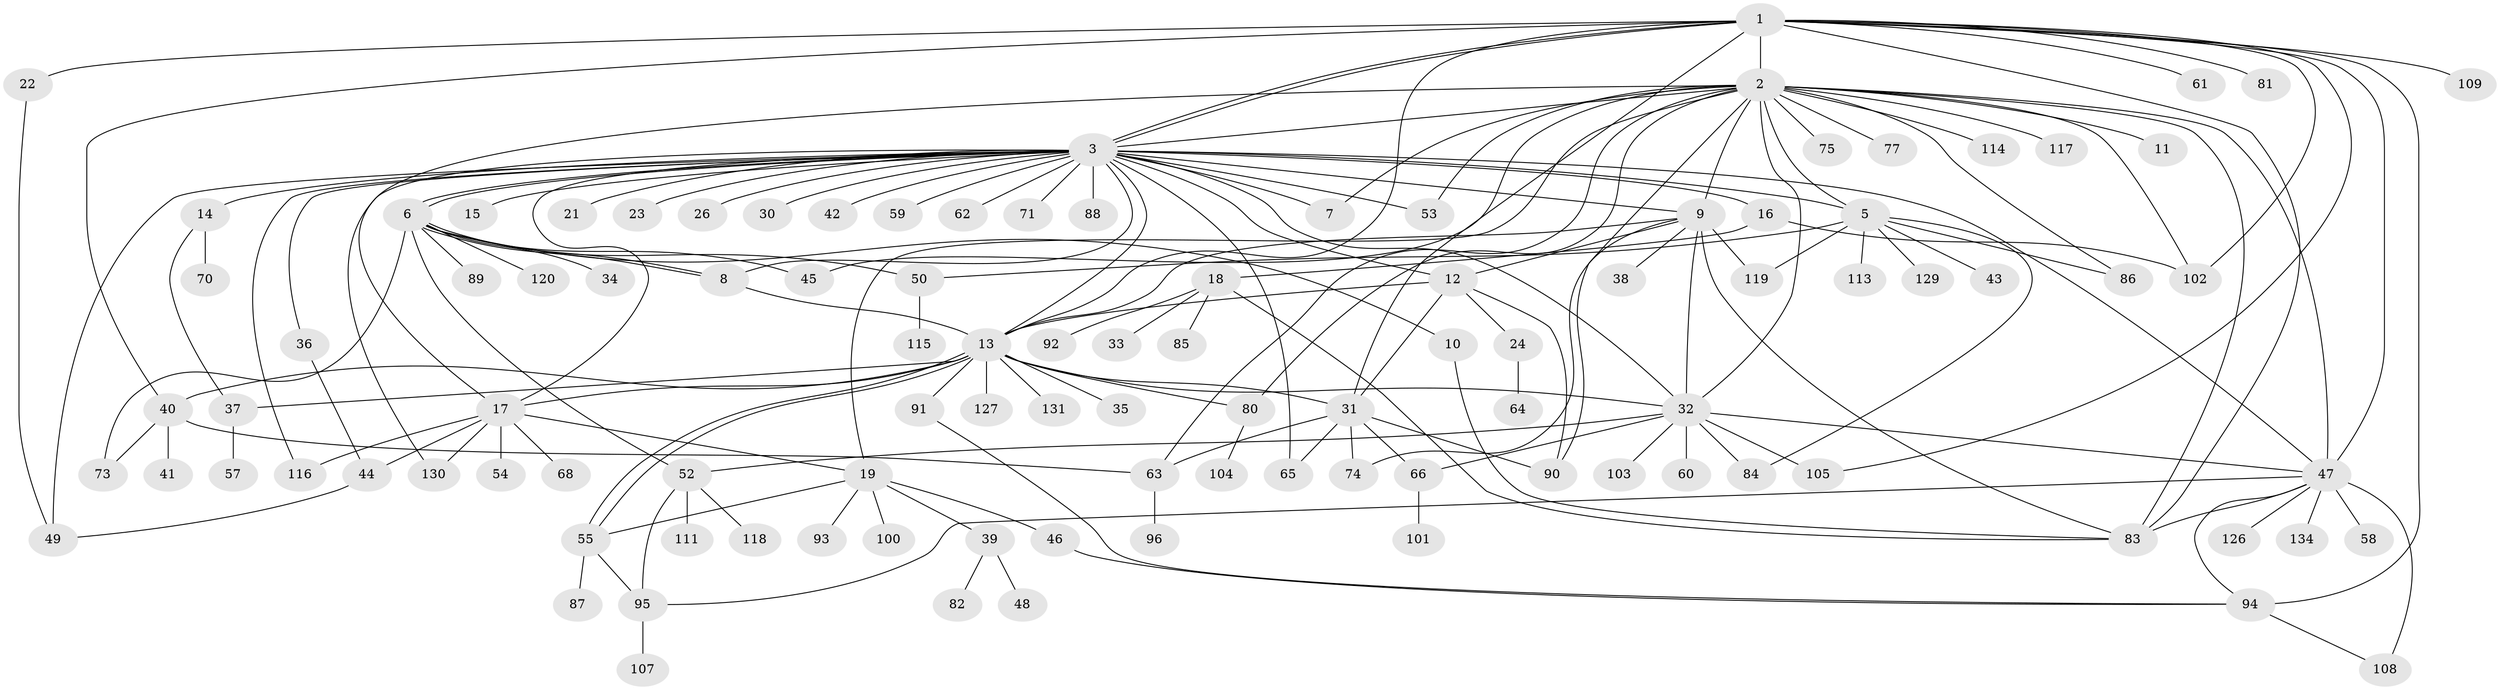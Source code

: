 // Generated by graph-tools (version 1.1) at 2025/51/02/27/25 19:51:57]
// undirected, 106 vertices, 168 edges
graph export_dot {
graph [start="1"]
  node [color=gray90,style=filled];
  1 [super="+123"];
  2 [super="+25"];
  3 [super="+4"];
  5 [super="+28"];
  6 [super="+122"];
  7;
  8;
  9 [super="+20"];
  10;
  11;
  12 [super="+125"];
  13 [super="+27"];
  14 [super="+97"];
  15;
  16 [super="+79"];
  17 [super="+78"];
  18;
  19 [super="+29"];
  21;
  22 [super="+69"];
  23;
  24;
  26;
  30;
  31 [super="+56"];
  32 [super="+110"];
  33;
  34 [super="+76"];
  35;
  36;
  37;
  38;
  39 [super="+51"];
  40 [super="+98"];
  41;
  42;
  43;
  44;
  45;
  46;
  47 [super="+67"];
  48;
  49 [super="+132"];
  50;
  52 [super="+133"];
  53;
  54;
  55;
  57;
  58;
  59;
  60;
  61 [super="+72"];
  62;
  63 [super="+121"];
  64;
  65;
  66 [super="+99"];
  68;
  70;
  71;
  73;
  74;
  75;
  77;
  80 [super="+135"];
  81;
  82;
  83 [super="+106"];
  84;
  85 [super="+112"];
  86;
  87;
  88;
  89;
  90;
  91;
  92;
  93;
  94;
  95 [super="+128"];
  96;
  100;
  101;
  102;
  103;
  104;
  105;
  107;
  108 [super="+124"];
  109;
  111;
  113;
  114;
  115;
  116;
  117;
  118;
  119;
  120;
  126;
  127;
  129;
  130;
  131;
  134;
  1 -- 2 [weight=3];
  1 -- 3 [weight=2];
  1 -- 3;
  1 -- 13;
  1 -- 22;
  1 -- 31 [weight=2];
  1 -- 40;
  1 -- 47;
  1 -- 61;
  1 -- 81;
  1 -- 94 [weight=2];
  1 -- 102;
  1 -- 105;
  1 -- 109;
  1 -- 83;
  2 -- 3 [weight=2];
  2 -- 5;
  2 -- 7;
  2 -- 9;
  2 -- 11;
  2 -- 17;
  2 -- 47;
  2 -- 53;
  2 -- 63;
  2 -- 77;
  2 -- 86;
  2 -- 90;
  2 -- 117;
  2 -- 80;
  2 -- 32;
  2 -- 102;
  2 -- 75;
  2 -- 45;
  2 -- 114;
  2 -- 83 [weight=2];
  2 -- 19;
  3 -- 6;
  3 -- 6;
  3 -- 8;
  3 -- 9;
  3 -- 12 [weight=2];
  3 -- 13;
  3 -- 14;
  3 -- 15;
  3 -- 17;
  3 -- 21 [weight=2];
  3 -- 23;
  3 -- 30;
  3 -- 32 [weight=2];
  3 -- 59;
  3 -- 62;
  3 -- 65;
  3 -- 88;
  3 -- 130;
  3 -- 7;
  3 -- 71;
  3 -- 16;
  3 -- 26;
  3 -- 36;
  3 -- 42;
  3 -- 47;
  3 -- 116;
  3 -- 53;
  3 -- 49;
  3 -- 5;
  5 -- 129;
  5 -- 43;
  5 -- 113;
  5 -- 50;
  5 -- 84;
  5 -- 86;
  5 -- 119;
  6 -- 8;
  6 -- 8;
  6 -- 10;
  6 -- 34;
  6 -- 45;
  6 -- 50;
  6 -- 52;
  6 -- 73;
  6 -- 89;
  6 -- 120;
  8 -- 13;
  9 -- 13;
  9 -- 32;
  9 -- 74;
  9 -- 83;
  9 -- 38;
  9 -- 119;
  9 -- 12;
  10 -- 83;
  12 -- 13;
  12 -- 24;
  12 -- 31;
  12 -- 90;
  13 -- 17;
  13 -- 31;
  13 -- 32;
  13 -- 35;
  13 -- 37;
  13 -- 40;
  13 -- 55;
  13 -- 55;
  13 -- 80;
  13 -- 91;
  13 -- 127;
  13 -- 131;
  14 -- 70;
  14 -- 37;
  16 -- 18;
  16 -- 102;
  17 -- 19;
  17 -- 44;
  17 -- 54;
  17 -- 68;
  17 -- 130;
  17 -- 116;
  18 -- 33;
  18 -- 85;
  18 -- 92;
  18 -- 83;
  19 -- 46;
  19 -- 55;
  19 -- 93;
  19 -- 100;
  19 -- 39;
  22 -- 49;
  24 -- 64;
  31 -- 74;
  31 -- 90;
  31 -- 65;
  31 -- 63;
  31 -- 66;
  32 -- 47;
  32 -- 52;
  32 -- 60;
  32 -- 66;
  32 -- 84;
  32 -- 103;
  32 -- 105;
  36 -- 44;
  37 -- 57;
  39 -- 48;
  39 -- 82;
  40 -- 41;
  40 -- 73;
  40 -- 63;
  44 -- 49;
  46 -- 94;
  47 -- 58;
  47 -- 83;
  47 -- 94;
  47 -- 134;
  47 -- 95;
  47 -- 108;
  47 -- 126;
  50 -- 115;
  52 -- 111;
  52 -- 118;
  52 -- 95;
  55 -- 87;
  55 -- 95;
  63 -- 96;
  66 -- 101;
  80 -- 104;
  91 -- 94;
  94 -- 108;
  95 -- 107;
}
